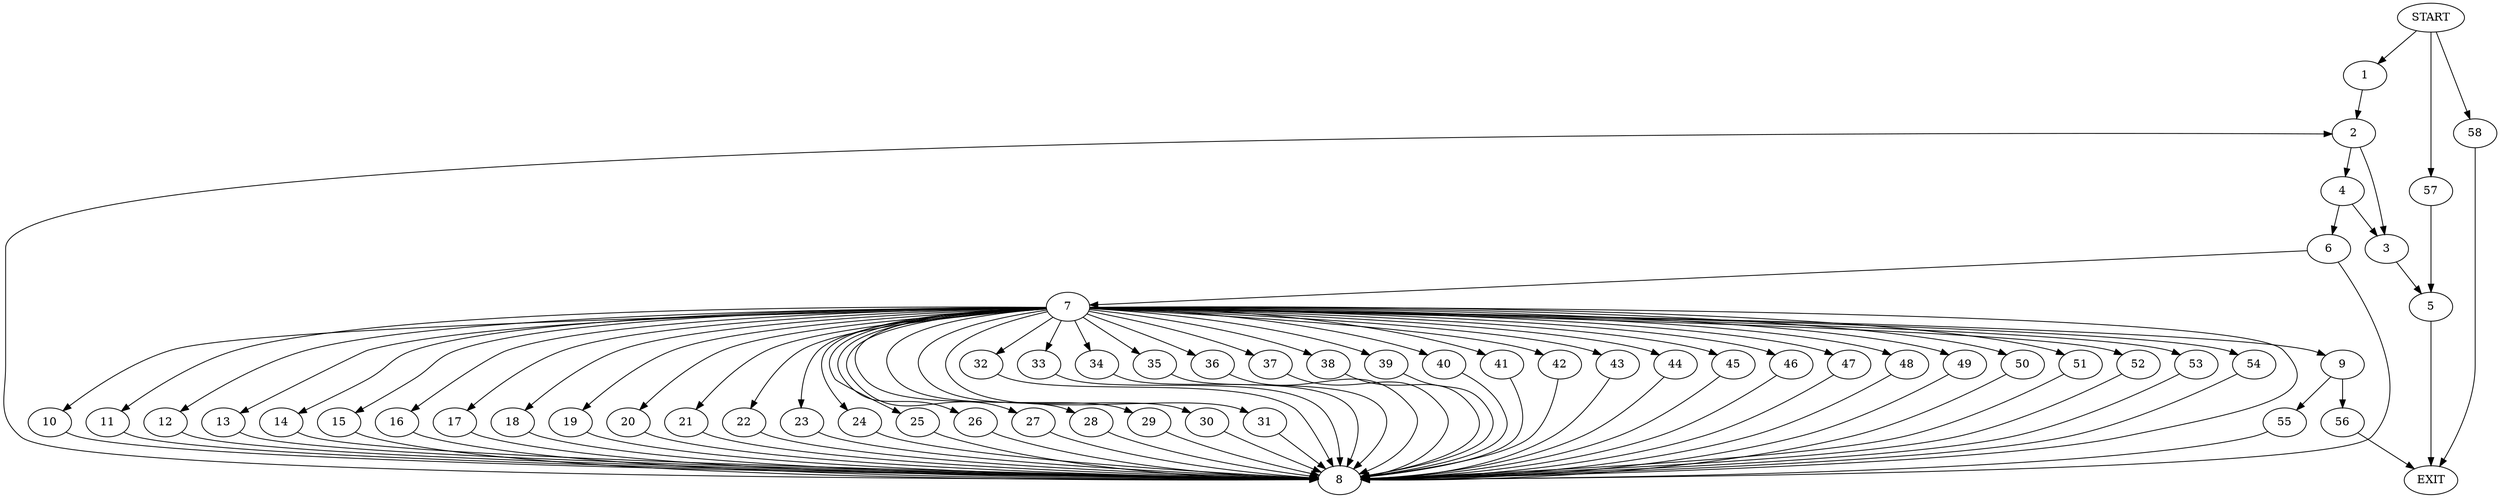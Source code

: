 digraph {
0 [label="START"];
1;
2;
3;
4;
5;
6;
7;
8;
9;
10;
11;
12;
13;
14;
15;
16;
17;
18;
19;
20;
21;
22;
23;
24;
25;
26;
27;
28;
29;
30;
31;
32;
33;
34;
35;
36;
37;
38;
39;
40;
41;
42;
43;
44;
45;
46;
47;
48;
49;
50;
51;
52;
53;
54;
55;
56;
57;
58;
59 [label="EXIT"];
0 -> 1;
1 -> 2;
2 -> 3;
2 -> 4;
3 -> 5;
4 -> 3;
4 -> 6;
6 -> 7;
6 -> 8;
8 -> 2;
7 -> 9;
7 -> 10;
7 -> 11;
7 -> 12;
7 -> 13;
7 -> 14;
7 -> 15;
7 -> 16;
7 -> 17;
7 -> 18;
7 -> 19;
7 -> 20;
7 -> 21;
7 -> 22;
7 -> 23;
7 -> 24;
7 -> 25;
7 -> 26;
7 -> 27;
7 -> 28;
7 -> 29;
7 -> 30;
7 -> 8;
7 -> 31;
7 -> 32;
7 -> 33;
7 -> 34;
7 -> 35;
7 -> 36;
7 -> 37;
7 -> 38;
7 -> 39;
7 -> 40;
7 -> 41;
7 -> 42;
7 -> 43;
7 -> 44;
7 -> 45;
7 -> 46;
7 -> 47;
7 -> 48;
7 -> 49;
7 -> 50;
7 -> 51;
7 -> 52;
7 -> 53;
7 -> 54;
19 -> 8;
29 -> 8;
45 -> 8;
35 -> 8;
10 -> 8;
36 -> 8;
52 -> 8;
34 -> 8;
15 -> 8;
33 -> 8;
53 -> 8;
25 -> 8;
11 -> 8;
12 -> 8;
47 -> 8;
48 -> 8;
9 -> 55;
9 -> 56;
44 -> 8;
43 -> 8;
14 -> 8;
20 -> 8;
41 -> 8;
37 -> 8;
17 -> 8;
26 -> 8;
46 -> 8;
18 -> 8;
22 -> 8;
42 -> 8;
30 -> 8;
51 -> 8;
38 -> 8;
40 -> 8;
27 -> 8;
50 -> 8;
32 -> 8;
23 -> 8;
39 -> 8;
31 -> 8;
54 -> 8;
28 -> 8;
24 -> 8;
21 -> 8;
16 -> 8;
13 -> 8;
49 -> 8;
56 -> 59;
55 -> 8;
5 -> 59;
0 -> 57;
57 -> 5;
0 -> 58;
58 -> 59;
}
